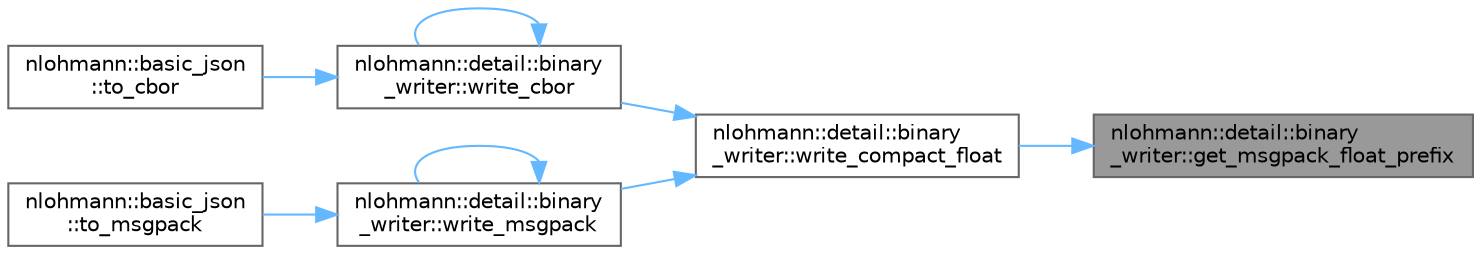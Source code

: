 digraph "nlohmann::detail::binary_writer::get_msgpack_float_prefix"
{
 // LATEX_PDF_SIZE
  bgcolor="transparent";
  edge [fontname=Helvetica,fontsize=10,labelfontname=Helvetica,labelfontsize=10];
  node [fontname=Helvetica,fontsize=10,shape=box,height=0.2,width=0.4];
  rankdir="RL";
  Node1 [label="nlohmann::detail::binary\l_writer::get_msgpack_float_prefix",height=0.2,width=0.4,color="gray40", fillcolor="grey60", style="filled", fontcolor="black",tooltip=" "];
  Node1 -> Node2 [dir="back",color="steelblue1",style="solid"];
  Node2 [label="nlohmann::detail::binary\l_writer::write_compact_float",height=0.2,width=0.4,color="grey40", fillcolor="white", style="filled",URL="$a02039.html#ae69dc3c5b2e8c1c8e461779cddb87436",tooltip=" "];
  Node2 -> Node3 [dir="back",color="steelblue1",style="solid"];
  Node3 [label="nlohmann::detail::binary\l_writer::write_cbor",height=0.2,width=0.4,color="grey40", fillcolor="white", style="filled",URL="$a02039.html#aa0ab8d27fd88a33a2f801413ac4c7fbc",tooltip=" "];
  Node3 -> Node4 [dir="back",color="steelblue1",style="solid"];
  Node4 [label="nlohmann::basic_json\l::to_cbor",height=0.2,width=0.4,color="grey40", fillcolor="white", style="filled",URL="$a01659.html#a2becf604016783e5644eaa7782a08683",tooltip=" "];
  Node3 -> Node3 [dir="back",color="steelblue1",style="solid"];
  Node2 -> Node5 [dir="back",color="steelblue1",style="solid"];
  Node5 [label="nlohmann::detail::binary\l_writer::write_msgpack",height=0.2,width=0.4,color="grey40", fillcolor="white", style="filled",URL="$a02039.html#ae4e0852b64102ce4b07d99f08f828b7c",tooltip=" "];
  Node5 -> Node6 [dir="back",color="steelblue1",style="solid"];
  Node6 [label="nlohmann::basic_json\l::to_msgpack",height=0.2,width=0.4,color="grey40", fillcolor="white", style="filled",URL="$a01659.html#aa8fe46eda86f6f92c5599c20b6c81819",tooltip=" "];
  Node5 -> Node5 [dir="back",color="steelblue1",style="solid"];
}
